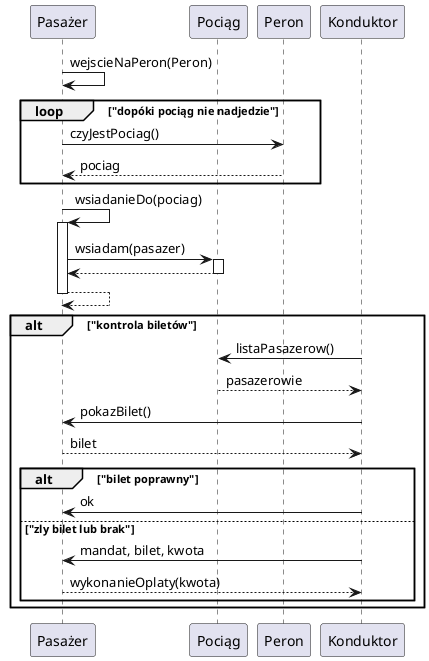 @startuml

participant "Pasażer" as Pasazer
participant "Pociąg" as Pociag
participant Peron

Pasazer -> Pasazer :wejscieNaPeron(Peron)
loop "dopóki pociąg nie nadjedzie" 
Pasazer -> Peron : czyJestPociag()
Peron --> Pasazer : pociag
'można usczegółowić ten element
end

Pasazer -> Pasazer : wsiadanieDo(pociag)
activate Pasazer
Pasazer -> Pociag : wsiadam(pasazer)
activate Pociag
return
return

alt "kontrola biletów"
participant Konduktor
Konduktor -> Pociag : listaPasazerow()
return pasazerowie
Konduktor -> Pasazer : pokazBilet()
Pasazer -->Konduktor: bilet
alt "bilet poprawny"
Konduktor -> Pasazer : ok
else "zly bilet lub brak"
Konduktor -> Pasazer : mandat, bilet, kwota
'Konduktor -> Pasazer : bilet
Pasazer --> Konduktor : wykonanieOplaty(kwota)
end

end


@enduml